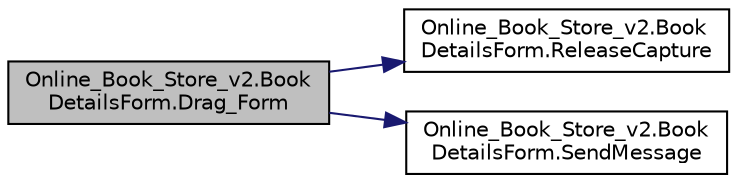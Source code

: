 digraph "Online_Book_Store_v2.BookDetailsForm.Drag_Form"
{
 // LATEX_PDF_SIZE
  edge [fontname="Helvetica",fontsize="10",labelfontname="Helvetica",labelfontsize="10"];
  node [fontname="Helvetica",fontsize="10",shape=record];
  rankdir="LR";
  Node1 [label="Online_Book_Store_v2.Book\lDetailsForm.Drag_Form",height=0.2,width=0.4,color="black", fillcolor="grey75", style="filled", fontcolor="black",tooltip=" "];
  Node1 -> Node2 [color="midnightblue",fontsize="10",style="solid",fontname="Helvetica"];
  Node2 [label="Online_Book_Store_v2.Book\lDetailsForm.ReleaseCapture",height=0.2,width=0.4,color="black", fillcolor="white", style="filled",URL="$class_online___book___store__v2_1_1_book_details_form.html#a981d5c4f83871c78c5747fcde7b6f35a",tooltip=" "];
  Node1 -> Node3 [color="midnightblue",fontsize="10",style="solid",fontname="Helvetica"];
  Node3 [label="Online_Book_Store_v2.Book\lDetailsForm.SendMessage",height=0.2,width=0.4,color="black", fillcolor="white", style="filled",URL="$class_online___book___store__v2_1_1_book_details_form.html#a8b079dc9451043c63c9124450d0528c9",tooltip="You can move the form."];
}

